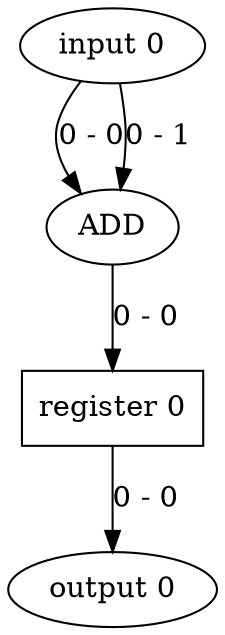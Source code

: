 digraph {
0 [label="input 0"];
1 [label="output 0"];
2 [label="register 0", shape="rectangle"];
ADD -> 2 [label="0 - 0"];
2 -> 1 [label="0 - 0"];
0 -> ADD [label="0 - 0"];
0 -> ADD [label="0 - 1"];
}

